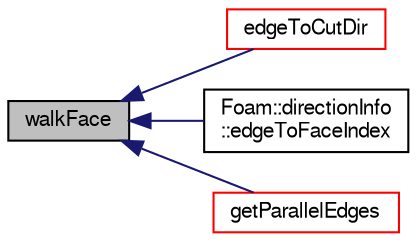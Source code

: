 digraph "walkFace"
{
  bgcolor="transparent";
  edge [fontname="FreeSans",fontsize="10",labelfontname="FreeSans",labelfontsize="10"];
  node [fontname="FreeSans",fontsize="10",shape=record];
  rankdir="LR";
  Node1 [label="walkFace",height=0.2,width=0.4,color="black", fillcolor="grey75", style="filled" fontcolor="black"];
  Node1 -> Node2 [dir="back",color="midnightblue",fontsize="10",style="solid",fontname="FreeSans"];
  Node2 [label="edgeToCutDir",height=0.2,width=0.4,color="red",URL="$a10290.html#aaae026ffd1b269c8a220c6bb1bc95fa7",tooltip="Given edge on hex find all &#39;parallel&#39; (i.e. non-connected) "];
  Node1 -> Node3 [dir="back",color="midnightblue",fontsize="10",style="solid",fontname="FreeSans"];
  Node3 [label="Foam::directionInfo\l::edgeToFaceIndex",height=0.2,width=0.4,color="black",URL="$a00520.html#ae91026257717a2d46454adf53e72da4d",tooltip="Given edge on hex cell find corresponding edge on face. Is either. "];
  Node1 -> Node4 [dir="back",color="midnightblue",fontsize="10",style="solid",fontname="FreeSans"];
  Node4 [label="getParallelEdges",height=0.2,width=0.4,color="red",URL="$a10290.html#ae148ab8affa9ff06dbc08eb830e20a41",tooltip="Given edge on hex find other &#39;parallel&#39;, non-connected edges. "];
}

